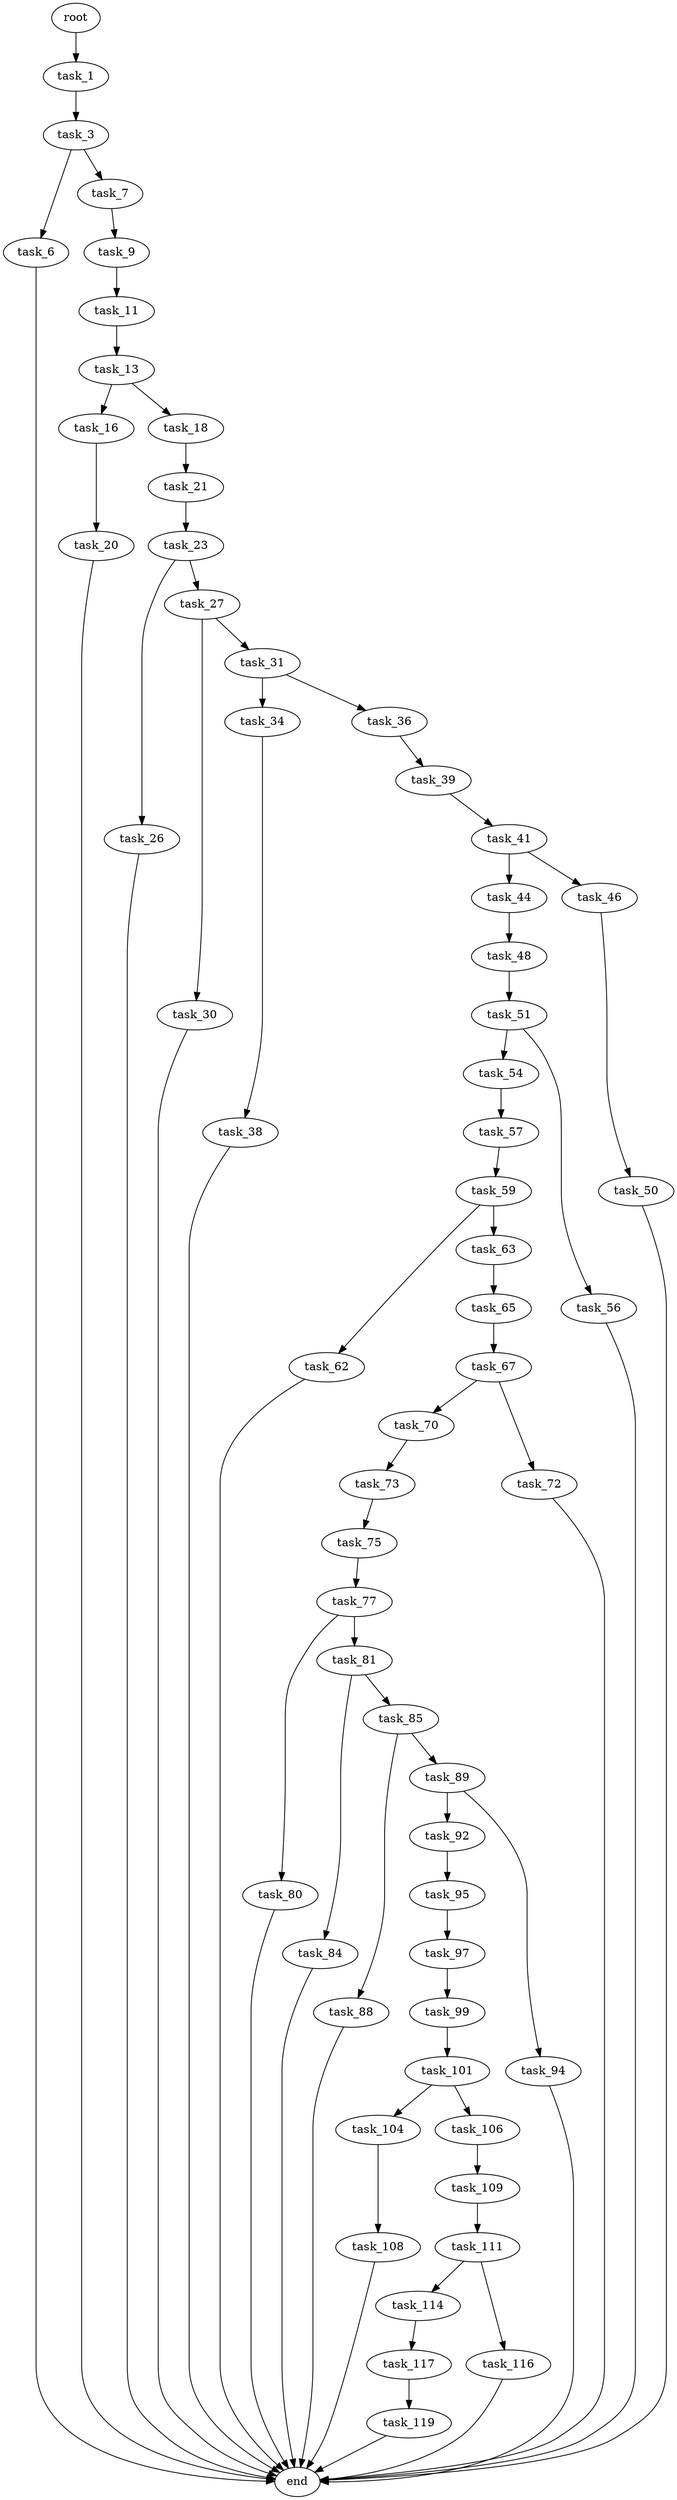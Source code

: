 digraph G {
  root [size="0.000000"];
  task_1 [size="1031937136985.000000"];
  task_3 [size="2855689966.000000"];
  task_6 [size="368293445632.000000"];
  task_7 [size="434767429219.000000"];
  task_9 [size="22668421327.000000"];
  task_11 [size="8589934592.000000"];
  task_13 [size="10305875443.000000"];
  task_16 [size="980485510438.000000"];
  task_18 [size="231928233984.000000"];
  task_20 [size="128802541731.000000"];
  task_21 [size="178617243217.000000"];
  task_23 [size="317908292071.000000"];
  task_26 [size="2056344704.000000"];
  task_27 [size="39549135951.000000"];
  task_30 [size="231928233984.000000"];
  task_31 [size="549755813888.000000"];
  task_34 [size="231928233984.000000"];
  task_36 [size="68719476736.000000"];
  task_38 [size="25201359922.000000"];
  task_39 [size="68719476736.000000"];
  task_41 [size="9908935163.000000"];
  task_44 [size="68719476736.000000"];
  task_46 [size="6742626828.000000"];
  task_48 [size="9013577450.000000"];
  task_50 [size="231928233984.000000"];
  task_51 [size="549755813888.000000"];
  task_54 [size="167727954549.000000"];
  task_56 [size="30752908782.000000"];
  task_57 [size="134217728000.000000"];
  task_59 [size="41813537425.000000"];
  task_62 [size="58890172763.000000"];
  task_63 [size="1073524623.000000"];
  task_65 [size="368293445632.000000"];
  task_67 [size="28991029248.000000"];
  task_70 [size="68719476736.000000"];
  task_72 [size="1340723897.000000"];
  task_73 [size="2656221401.000000"];
  task_75 [size="110810664219.000000"];
  task_77 [size="23752300677.000000"];
  task_80 [size="210039486368.000000"];
  task_81 [size="782757789696.000000"];
  task_84 [size="7749105517.000000"];
  task_85 [size="68719476736.000000"];
  task_88 [size="8589934592.000000"];
  task_89 [size="68719476736.000000"];
  task_92 [size="1073741824000.000000"];
  task_94 [size="175856166165.000000"];
  task_95 [size="1579891183.000000"];
  task_97 [size="17552718577.000000"];
  task_99 [size="101707137698.000000"];
  task_101 [size="46033401702.000000"];
  task_104 [size="368293445632.000000"];
  task_106 [size="29907701890.000000"];
  task_108 [size="4707412268.000000"];
  task_109 [size="5842781122.000000"];
  task_111 [size="2211835806.000000"];
  task_114 [size="617711790567.000000"];
  task_116 [size="1073741824000.000000"];
  task_117 [size="782757789696.000000"];
  task_119 [size="13881374822.000000"];
  end [size="0.000000"];

  root -> task_1 [size="1.000000"];
  task_1 -> task_3 [size="838860800.000000"];
  task_3 -> task_6 [size="134217728.000000"];
  task_3 -> task_7 [size="134217728.000000"];
  task_6 -> end [size="1.000000"];
  task_7 -> task_9 [size="301989888.000000"];
  task_9 -> task_11 [size="411041792.000000"];
  task_11 -> task_13 [size="33554432.000000"];
  task_13 -> task_16 [size="411041792.000000"];
  task_13 -> task_18 [size="411041792.000000"];
  task_16 -> task_20 [size="679477248.000000"];
  task_18 -> task_21 [size="301989888.000000"];
  task_20 -> end [size="1.000000"];
  task_21 -> task_23 [size="134217728.000000"];
  task_23 -> task_26 [size="209715200.000000"];
  task_23 -> task_27 [size="209715200.000000"];
  task_26 -> end [size="1.000000"];
  task_27 -> task_30 [size="679477248.000000"];
  task_27 -> task_31 [size="679477248.000000"];
  task_30 -> end [size="1.000000"];
  task_31 -> task_34 [size="536870912.000000"];
  task_31 -> task_36 [size="536870912.000000"];
  task_34 -> task_38 [size="301989888.000000"];
  task_36 -> task_39 [size="134217728.000000"];
  task_38 -> end [size="1.000000"];
  task_39 -> task_41 [size="134217728.000000"];
  task_41 -> task_44 [size="301989888.000000"];
  task_41 -> task_46 [size="301989888.000000"];
  task_44 -> task_48 [size="134217728.000000"];
  task_46 -> task_50 [size="209715200.000000"];
  task_48 -> task_51 [size="209715200.000000"];
  task_50 -> end [size="1.000000"];
  task_51 -> task_54 [size="536870912.000000"];
  task_51 -> task_56 [size="536870912.000000"];
  task_54 -> task_57 [size="134217728.000000"];
  task_56 -> end [size="1.000000"];
  task_57 -> task_59 [size="209715200.000000"];
  task_59 -> task_62 [size="75497472.000000"];
  task_59 -> task_63 [size="75497472.000000"];
  task_62 -> end [size="1.000000"];
  task_63 -> task_65 [size="75497472.000000"];
  task_65 -> task_67 [size="411041792.000000"];
  task_67 -> task_70 [size="75497472.000000"];
  task_67 -> task_72 [size="75497472.000000"];
  task_70 -> task_73 [size="134217728.000000"];
  task_72 -> end [size="1.000000"];
  task_73 -> task_75 [size="75497472.000000"];
  task_75 -> task_77 [size="301989888.000000"];
  task_77 -> task_80 [size="838860800.000000"];
  task_77 -> task_81 [size="838860800.000000"];
  task_80 -> end [size="1.000000"];
  task_81 -> task_84 [size="679477248.000000"];
  task_81 -> task_85 [size="679477248.000000"];
  task_84 -> end [size="1.000000"];
  task_85 -> task_88 [size="134217728.000000"];
  task_85 -> task_89 [size="134217728.000000"];
  task_88 -> end [size="1.000000"];
  task_89 -> task_92 [size="134217728.000000"];
  task_89 -> task_94 [size="134217728.000000"];
  task_92 -> task_95 [size="838860800.000000"];
  task_94 -> end [size="1.000000"];
  task_95 -> task_97 [size="33554432.000000"];
  task_97 -> task_99 [size="75497472.000000"];
  task_99 -> task_101 [size="134217728.000000"];
  task_101 -> task_104 [size="209715200.000000"];
  task_101 -> task_106 [size="209715200.000000"];
  task_104 -> task_108 [size="411041792.000000"];
  task_106 -> task_109 [size="679477248.000000"];
  task_108 -> end [size="1.000000"];
  task_109 -> task_111 [size="209715200.000000"];
  task_111 -> task_114 [size="75497472.000000"];
  task_111 -> task_116 [size="75497472.000000"];
  task_114 -> task_117 [size="411041792.000000"];
  task_116 -> end [size="1.000000"];
  task_117 -> task_119 [size="679477248.000000"];
  task_119 -> end [size="1.000000"];
}
